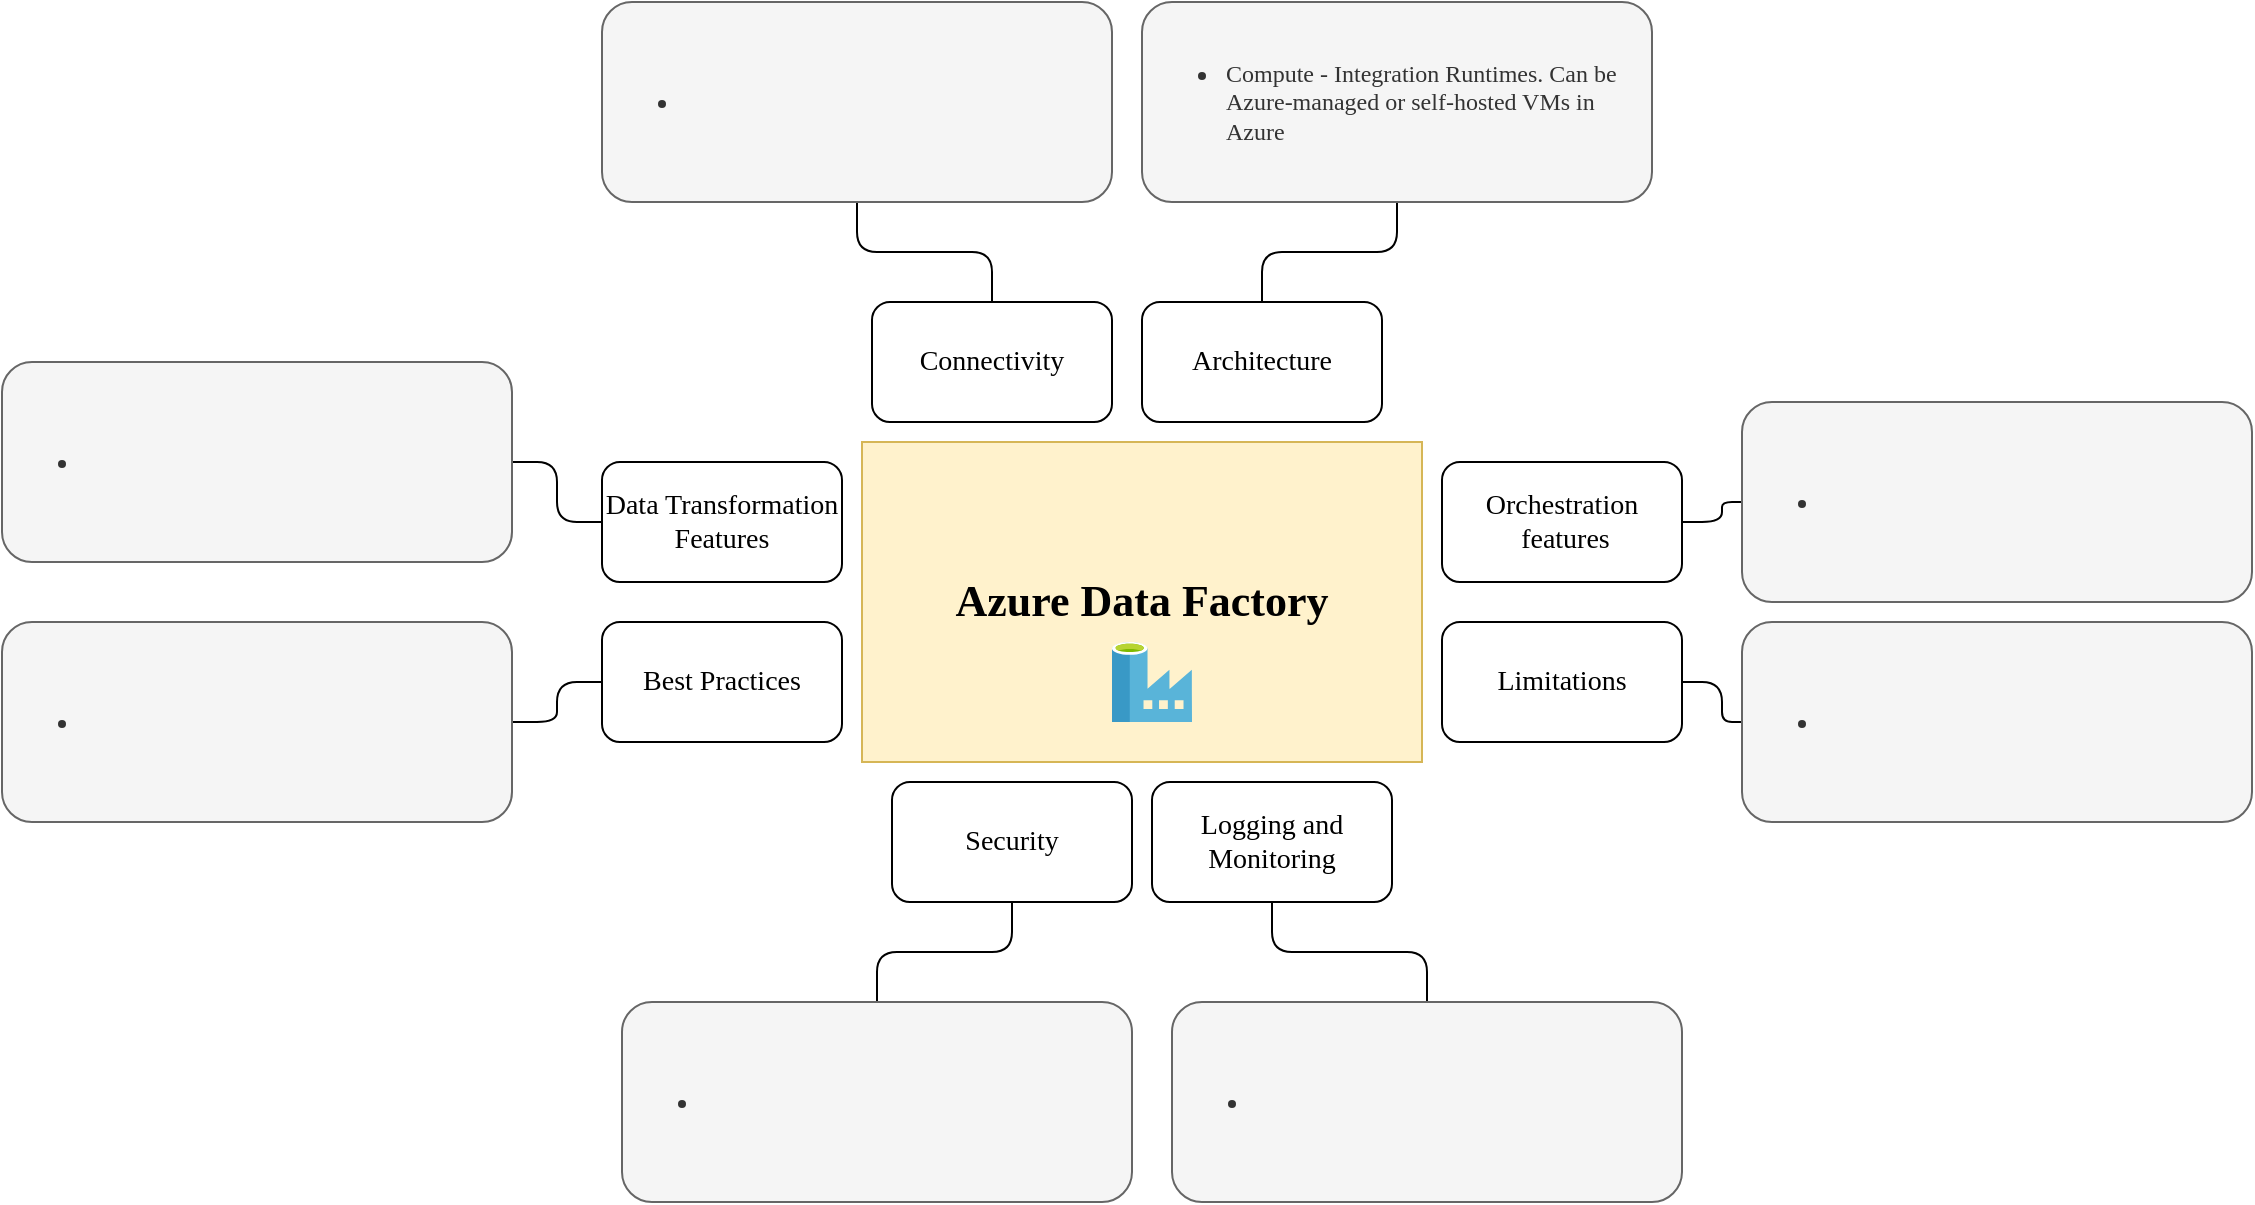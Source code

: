 <mxfile version="17.2.4" type="github">
  <diagram id="j9-zPIuTRtvwQkuq-qpG" name="adf">
    <mxGraphModel dx="1775" dy="1636" grid="1" gridSize="10" guides="1" tooltips="1" connect="1" arrows="1" fold="1" page="1" pageScale="1" pageWidth="850" pageHeight="1100" math="0" shadow="0">
      <root>
        <mxCell id="0" />
        <mxCell id="1" parent="0" />
        <mxCell id="EKDc-KFi7niFZFVhuuSw-1" value="&lt;h2&gt;&lt;font style=&quot;font-size: 22px&quot;&gt;Azure Data Factory&lt;/font&gt;&lt;/h2&gt;" style="rounded=0;whiteSpace=wrap;html=1;fillColor=#fff2cc;strokeColor=#d6b656;fontFamily=Tahoma;fontSize=14;" vertex="1" parent="1">
          <mxGeometry x="200" y="200" width="280" height="160" as="geometry" />
        </mxCell>
        <mxCell id="EKDc-KFi7niFZFVhuuSw-2" value="" style="sketch=0;aspect=fixed;html=1;points=[];align=center;image;fontSize=14;image=img/lib/mscae/Data_Factory.svg;fontFamily=Tahoma;" vertex="1" parent="1">
          <mxGeometry x="325" y="300" width="40" height="40" as="geometry" />
        </mxCell>
        <mxCell id="EKDc-KFi7niFZFVhuuSw-26" style="edgeStyle=orthogonalEdgeStyle;rounded=1;orthogonalLoop=1;jettySize=auto;html=1;fontFamily=Tahoma;endArrow=none;endFill=0;" edge="1" parent="1" source="EKDc-KFi7niFZFVhuuSw-4" target="EKDc-KFi7niFZFVhuuSw-19">
          <mxGeometry relative="1" as="geometry" />
        </mxCell>
        <mxCell id="EKDc-KFi7niFZFVhuuSw-4" value="Security" style="rounded=1;whiteSpace=wrap;html=1;fontFamily=Tahoma;fontSize=14;" vertex="1" parent="1">
          <mxGeometry x="215" y="370" width="120" height="60" as="geometry" />
        </mxCell>
        <mxCell id="EKDc-KFi7niFZFVhuuSw-13" style="edgeStyle=orthogonalEdgeStyle;rounded=1;orthogonalLoop=1;jettySize=auto;html=1;fontFamily=Tahoma;endArrow=none;endFill=0;" edge="1" parent="1" source="EKDc-KFi7niFZFVhuuSw-5" target="EKDc-KFi7niFZFVhuuSw-12">
          <mxGeometry relative="1" as="geometry" />
        </mxCell>
        <mxCell id="EKDc-KFi7niFZFVhuuSw-5" value="Connectivity" style="rounded=1;whiteSpace=wrap;html=1;fontFamily=Tahoma;fontSize=14;" vertex="1" parent="1">
          <mxGeometry x="205" y="130" width="120" height="60" as="geometry" />
        </mxCell>
        <mxCell id="EKDc-KFi7niFZFVhuuSw-23" style="edgeStyle=orthogonalEdgeStyle;rounded=1;orthogonalLoop=1;jettySize=auto;html=1;fontFamily=Tahoma;endArrow=none;endFill=0;" edge="1" parent="1" source="EKDc-KFi7niFZFVhuuSw-6" target="EKDc-KFi7niFZFVhuuSw-21">
          <mxGeometry relative="1" as="geometry" />
        </mxCell>
        <mxCell id="EKDc-KFi7niFZFVhuuSw-6" value="Orchestration&lt;br style=&quot;font-size: 14px;&quot;&gt;&amp;nbsp;features" style="rounded=1;whiteSpace=wrap;html=1;fontFamily=Tahoma;fontSize=14;" vertex="1" parent="1">
          <mxGeometry x="490" y="210" width="120" height="60" as="geometry" />
        </mxCell>
        <mxCell id="EKDc-KFi7niFZFVhuuSw-28" style="edgeStyle=orthogonalEdgeStyle;rounded=1;orthogonalLoop=1;jettySize=auto;html=1;fontFamily=Tahoma;endArrow=none;endFill=0;" edge="1" parent="1" source="EKDc-KFi7niFZFVhuuSw-7" target="EKDc-KFi7niFZFVhuuSw-16">
          <mxGeometry relative="1" as="geometry" />
        </mxCell>
        <mxCell id="EKDc-KFi7niFZFVhuuSw-7" value="Data Transformation Features" style="rounded=1;whiteSpace=wrap;html=1;fontFamily=Tahoma;fontSize=14;" vertex="1" parent="1">
          <mxGeometry x="70" y="210" width="120" height="60" as="geometry" />
        </mxCell>
        <mxCell id="EKDc-KFi7niFZFVhuuSw-25" style="edgeStyle=orthogonalEdgeStyle;rounded=1;orthogonalLoop=1;jettySize=auto;html=1;fontFamily=Tahoma;endArrow=none;endFill=0;" edge="1" parent="1" source="EKDc-KFi7niFZFVhuuSw-8" target="EKDc-KFi7niFZFVhuuSw-18">
          <mxGeometry relative="1" as="geometry" />
        </mxCell>
        <mxCell id="EKDc-KFi7niFZFVhuuSw-8" value="Logging and Monitoring" style="rounded=1;whiteSpace=wrap;html=1;fontFamily=Tahoma;fontSize=14;" vertex="1" parent="1">
          <mxGeometry x="345" y="370" width="120" height="60" as="geometry" />
        </mxCell>
        <mxCell id="EKDc-KFi7niFZFVhuuSw-22" style="edgeStyle=orthogonalEdgeStyle;rounded=1;orthogonalLoop=1;jettySize=auto;html=1;fontFamily=Tahoma;endArrow=none;endFill=0;" edge="1" parent="1" source="EKDc-KFi7niFZFVhuuSw-9" target="EKDc-KFi7niFZFVhuuSw-17">
          <mxGeometry relative="1" as="geometry" />
        </mxCell>
        <mxCell id="EKDc-KFi7niFZFVhuuSw-9" value="Architecture" style="rounded=1;whiteSpace=wrap;html=1;fontFamily=Tahoma;fontSize=14;" vertex="1" parent="1">
          <mxGeometry x="340" y="130" width="120" height="60" as="geometry" />
        </mxCell>
        <mxCell id="EKDc-KFi7niFZFVhuuSw-24" style="edgeStyle=orthogonalEdgeStyle;rounded=1;orthogonalLoop=1;jettySize=auto;html=1;fontFamily=Tahoma;endArrow=none;endFill=0;" edge="1" parent="1" source="EKDc-KFi7niFZFVhuuSw-10" target="EKDc-KFi7niFZFVhuuSw-20">
          <mxGeometry relative="1" as="geometry" />
        </mxCell>
        <mxCell id="EKDc-KFi7niFZFVhuuSw-10" value="Limitations" style="rounded=1;whiteSpace=wrap;html=1;fontFamily=Tahoma;fontSize=14;" vertex="1" parent="1">
          <mxGeometry x="490" y="290" width="120" height="60" as="geometry" />
        </mxCell>
        <mxCell id="EKDc-KFi7niFZFVhuuSw-27" style="edgeStyle=orthogonalEdgeStyle;rounded=1;orthogonalLoop=1;jettySize=auto;html=1;fontFamily=Tahoma;endArrow=none;endFill=0;" edge="1" parent="1" source="EKDc-KFi7niFZFVhuuSw-11" target="EKDc-KFi7niFZFVhuuSw-15">
          <mxGeometry relative="1" as="geometry" />
        </mxCell>
        <mxCell id="EKDc-KFi7niFZFVhuuSw-11" value="Best Practices" style="rounded=1;whiteSpace=wrap;html=1;fontFamily=Tahoma;fontSize=14;" vertex="1" parent="1">
          <mxGeometry x="70" y="290" width="120" height="60" as="geometry" />
        </mxCell>
        <mxCell id="EKDc-KFi7niFZFVhuuSw-12" value="&lt;ul&gt;&lt;li&gt;&lt;br&gt;&lt;/li&gt;&lt;/ul&gt;" style="rounded=1;whiteSpace=wrap;html=1;fontFamily=Tahoma;fillColor=#f5f5f5;fontColor=#333333;strokeColor=#666666;align=left;" vertex="1" parent="1">
          <mxGeometry x="70" y="-20" width="255" height="100" as="geometry" />
        </mxCell>
        <mxCell id="EKDc-KFi7niFZFVhuuSw-15" value="&lt;ul&gt;&lt;li&gt;&lt;br&gt;&lt;/li&gt;&lt;/ul&gt;" style="rounded=1;whiteSpace=wrap;html=1;fontFamily=Tahoma;fillColor=#f5f5f5;fontColor=#333333;strokeColor=#666666;align=left;" vertex="1" parent="1">
          <mxGeometry x="-230" y="290" width="255" height="100" as="geometry" />
        </mxCell>
        <mxCell id="EKDc-KFi7niFZFVhuuSw-16" value="&lt;ul&gt;&lt;li&gt;&lt;br&gt;&lt;/li&gt;&lt;/ul&gt;" style="rounded=1;whiteSpace=wrap;html=1;fontFamily=Tahoma;fillColor=#f5f5f5;fontColor=#333333;strokeColor=#666666;align=left;" vertex="1" parent="1">
          <mxGeometry x="-230" y="160" width="255" height="100" as="geometry" />
        </mxCell>
        <mxCell id="EKDc-KFi7niFZFVhuuSw-17" value="&lt;ul&gt;&lt;li&gt;Compute - Integration Runtimes. Can be Azure-managed or self-hosted VMs in Azure&lt;/li&gt;&lt;/ul&gt;" style="rounded=1;whiteSpace=wrap;html=1;fontFamily=Tahoma;fillColor=#f5f5f5;fontColor=#333333;strokeColor=#666666;align=left;" vertex="1" parent="1">
          <mxGeometry x="340" y="-20" width="255" height="100" as="geometry" />
        </mxCell>
        <mxCell id="EKDc-KFi7niFZFVhuuSw-18" value="&lt;ul&gt;&lt;li&gt;&lt;br&gt;&lt;/li&gt;&lt;/ul&gt;" style="rounded=1;whiteSpace=wrap;html=1;fontFamily=Tahoma;fillColor=#f5f5f5;fontColor=#333333;strokeColor=#666666;align=left;" vertex="1" parent="1">
          <mxGeometry x="355" y="480" width="255" height="100" as="geometry" />
        </mxCell>
        <mxCell id="EKDc-KFi7niFZFVhuuSw-19" value="&lt;ul&gt;&lt;li&gt;&lt;br&gt;&lt;/li&gt;&lt;/ul&gt;" style="rounded=1;whiteSpace=wrap;html=1;fontFamily=Tahoma;fillColor=#f5f5f5;fontColor=#333333;strokeColor=#666666;align=left;" vertex="1" parent="1">
          <mxGeometry x="80" y="480" width="255" height="100" as="geometry" />
        </mxCell>
        <mxCell id="EKDc-KFi7niFZFVhuuSw-20" value="&lt;ul&gt;&lt;li&gt;&lt;br&gt;&lt;/li&gt;&lt;/ul&gt;" style="rounded=1;whiteSpace=wrap;html=1;fontFamily=Tahoma;fillColor=#f5f5f5;fontColor=#333333;strokeColor=#666666;align=left;" vertex="1" parent="1">
          <mxGeometry x="640" y="290" width="255" height="100" as="geometry" />
        </mxCell>
        <mxCell id="EKDc-KFi7niFZFVhuuSw-21" value="&lt;ul&gt;&lt;li&gt;&lt;br&gt;&lt;/li&gt;&lt;/ul&gt;" style="rounded=1;whiteSpace=wrap;html=1;fontFamily=Tahoma;fillColor=#f5f5f5;fontColor=#333333;strokeColor=#666666;align=left;" vertex="1" parent="1">
          <mxGeometry x="640" y="180" width="255" height="100" as="geometry" />
        </mxCell>
      </root>
    </mxGraphModel>
  </diagram>
</mxfile>
